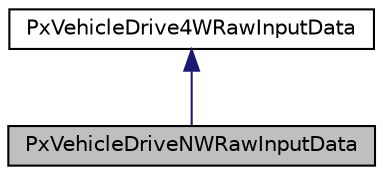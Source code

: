 digraph "PxVehicleDriveNWRawInputData"
{
  edge [fontname="Helvetica",fontsize="10",labelfontname="Helvetica",labelfontsize="10"];
  node [fontname="Helvetica",fontsize="10",shape=record];
  Node2 [label="PxVehicleDriveNWRawInputData",height=0.2,width=0.4,color="black", fillcolor="grey75", style="filled", fontcolor="black"];
  Node3 -> Node2 [dir="back",color="midnightblue",fontsize="10",style="solid",fontname="Helvetica"];
  Node3 [label="PxVehicleDrive4WRawInputData",height=0.2,width=0.4,color="black", fillcolor="white", style="filled",URL="$classPxVehicleDrive4WRawInputData.html",tooltip="Used to produce smooth vehicle driving control values from analog and digital inputs. "];
}
